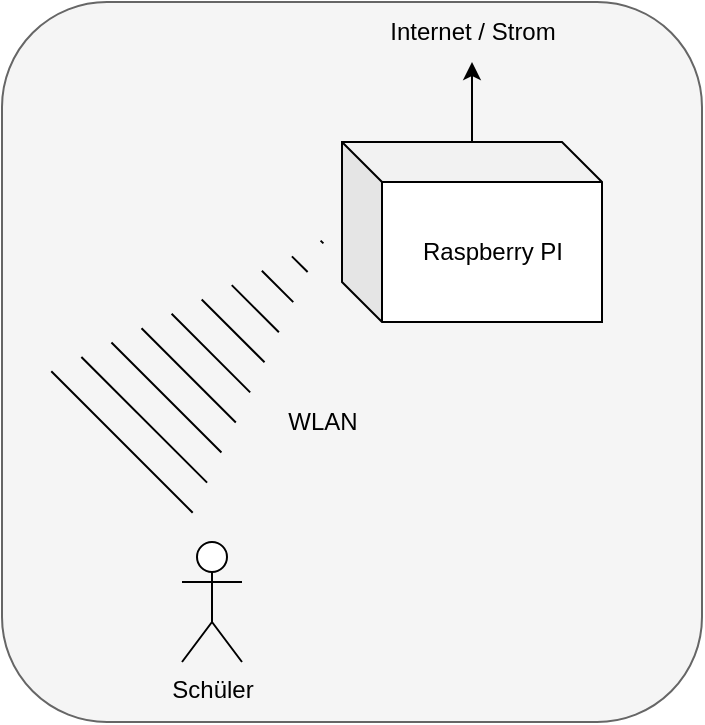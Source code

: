 <mxfile>
    <diagram id="LioZj_ckSYYG2FyU-vdD" name="Page-1">
        <mxGraphModel dx="302" dy="420" grid="1" gridSize="10" guides="1" tooltips="1" connect="1" arrows="1" fold="1" page="1" pageScale="1" pageWidth="827" pageHeight="1169" math="0" shadow="0">
            <root>
                <mxCell id="0"/>
                <mxCell id="1" parent="0"/>
                <mxCell id="11" value="" style="rounded=1;whiteSpace=wrap;html=1;fillColor=#f5f5f5;fontColor=#333333;strokeColor=#666666;" vertex="1" parent="1">
                    <mxGeometry x="170" y="60" width="350" height="360" as="geometry"/>
                </mxCell>
                <mxCell id="5" style="edgeStyle=none;html=1;" parent="1" source="2" edge="1">
                    <mxGeometry relative="1" as="geometry">
                        <mxPoint x="405" y="90" as="targetPoint"/>
                    </mxGeometry>
                </mxCell>
                <mxCell id="2" value="" style="shape=cube;whiteSpace=wrap;html=1;boundedLbl=1;backgroundOutline=1;darkOpacity=0.05;darkOpacity2=0.1;" parent="1" vertex="1">
                    <mxGeometry x="340" y="130" width="130" height="90" as="geometry"/>
                </mxCell>
                <mxCell id="3" value="Raspberry PI" style="text;html=1;align=center;verticalAlign=middle;resizable=0;points=[];autosize=1;strokeColor=none;fillColor=none;" parent="1" vertex="1">
                    <mxGeometry x="370" y="170" width="90" height="30" as="geometry"/>
                </mxCell>
                <mxCell id="6" value="Internet / Strom" style="text;html=1;align=center;verticalAlign=middle;resizable=0;points=[];autosize=1;strokeColor=none;fillColor=none;" parent="1" vertex="1">
                    <mxGeometry x="350" y="60" width="110" height="30" as="geometry"/>
                </mxCell>
                <mxCell id="7" value="Schüler" style="shape=umlActor;verticalLabelPosition=bottom;verticalAlign=top;html=1;outlineConnect=0;" parent="1" vertex="1">
                    <mxGeometry x="260" y="330" width="30" height="60" as="geometry"/>
                </mxCell>
                <mxCell id="8" value="" style="shape=mxgraph.arrows2.wedgeArrowDashed2;html=1;bendable=0;startWidth=50;stepSize=15;" parent="1" edge="1">
                    <mxGeometry width="100" height="100" relative="1" as="geometry">
                        <mxPoint x="230" y="280" as="sourcePoint"/>
                        <mxPoint x="330" y="180" as="targetPoint"/>
                    </mxGeometry>
                </mxCell>
                <mxCell id="9" value="WLAN" style="text;html=1;align=center;verticalAlign=middle;resizable=0;points=[];autosize=1;strokeColor=none;fillColor=none;" parent="1" vertex="1">
                    <mxGeometry x="300" y="255" width="60" height="30" as="geometry"/>
                </mxCell>
            </root>
        </mxGraphModel>
    </diagram>
</mxfile>